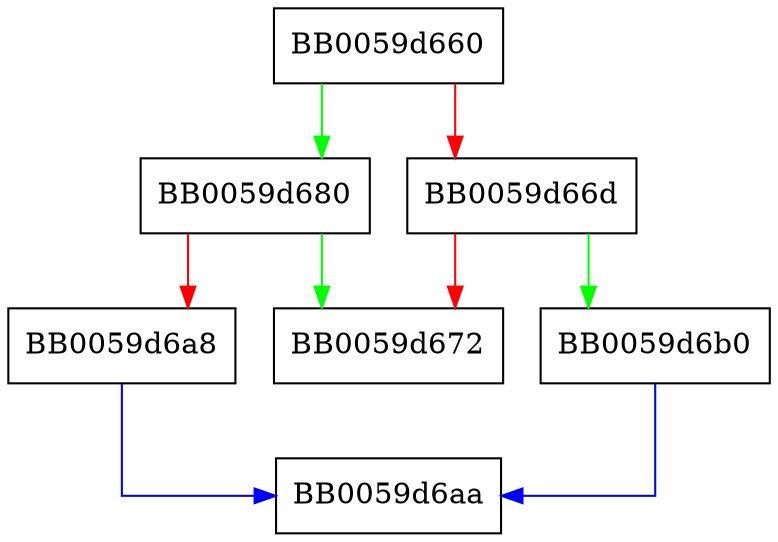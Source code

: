 digraph ossl_decoder_fast_is_a {
  node [shape="box"];
  graph [splines=ortho];
  BB0059d660 -> BB0059d680 [color="green"];
  BB0059d660 -> BB0059d66d [color="red"];
  BB0059d66d -> BB0059d6b0 [color="green"];
  BB0059d66d -> BB0059d672 [color="red"];
  BB0059d680 -> BB0059d672 [color="green"];
  BB0059d680 -> BB0059d6a8 [color="red"];
  BB0059d6a8 -> BB0059d6aa [color="blue"];
  BB0059d6b0 -> BB0059d6aa [color="blue"];
}